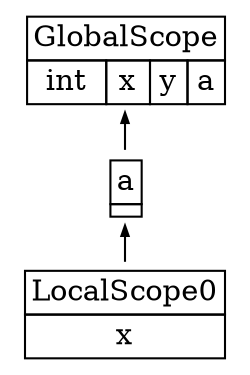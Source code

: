 digraph G {
  rankdir = BT
  ranksep = 0.25
  edge [arrowsize = 0.5]
  node [shape = none]

LocalScope0 [label = <<TABLE BORDER="0" CELLBORDER="1" CELLSPACING="0"><TR><TD COLSPAN = "1">LocalScope0</TD></TR><TR><TD>x</TD></TR></TABLE>>];
a [label = <<TABLE BORDER="0" CELLBORDER="1" CELLSPACING="0"><TR><TD COLSPAN = "0">a</TD></TR><TR><TD></TD></TR></TABLE>>];
GlobalScope [label = <<TABLE BORDER="0" CELLBORDER="1" CELLSPACING="0"><TR><TD COLSPAN = "4">GlobalScope</TD></TR><TR><TD>int</TD><TD>x</TD><TD>y</TD><TD>a</TD></TR></TABLE>>];

a -> GlobalScope;
LocalScope0 -> a;
}